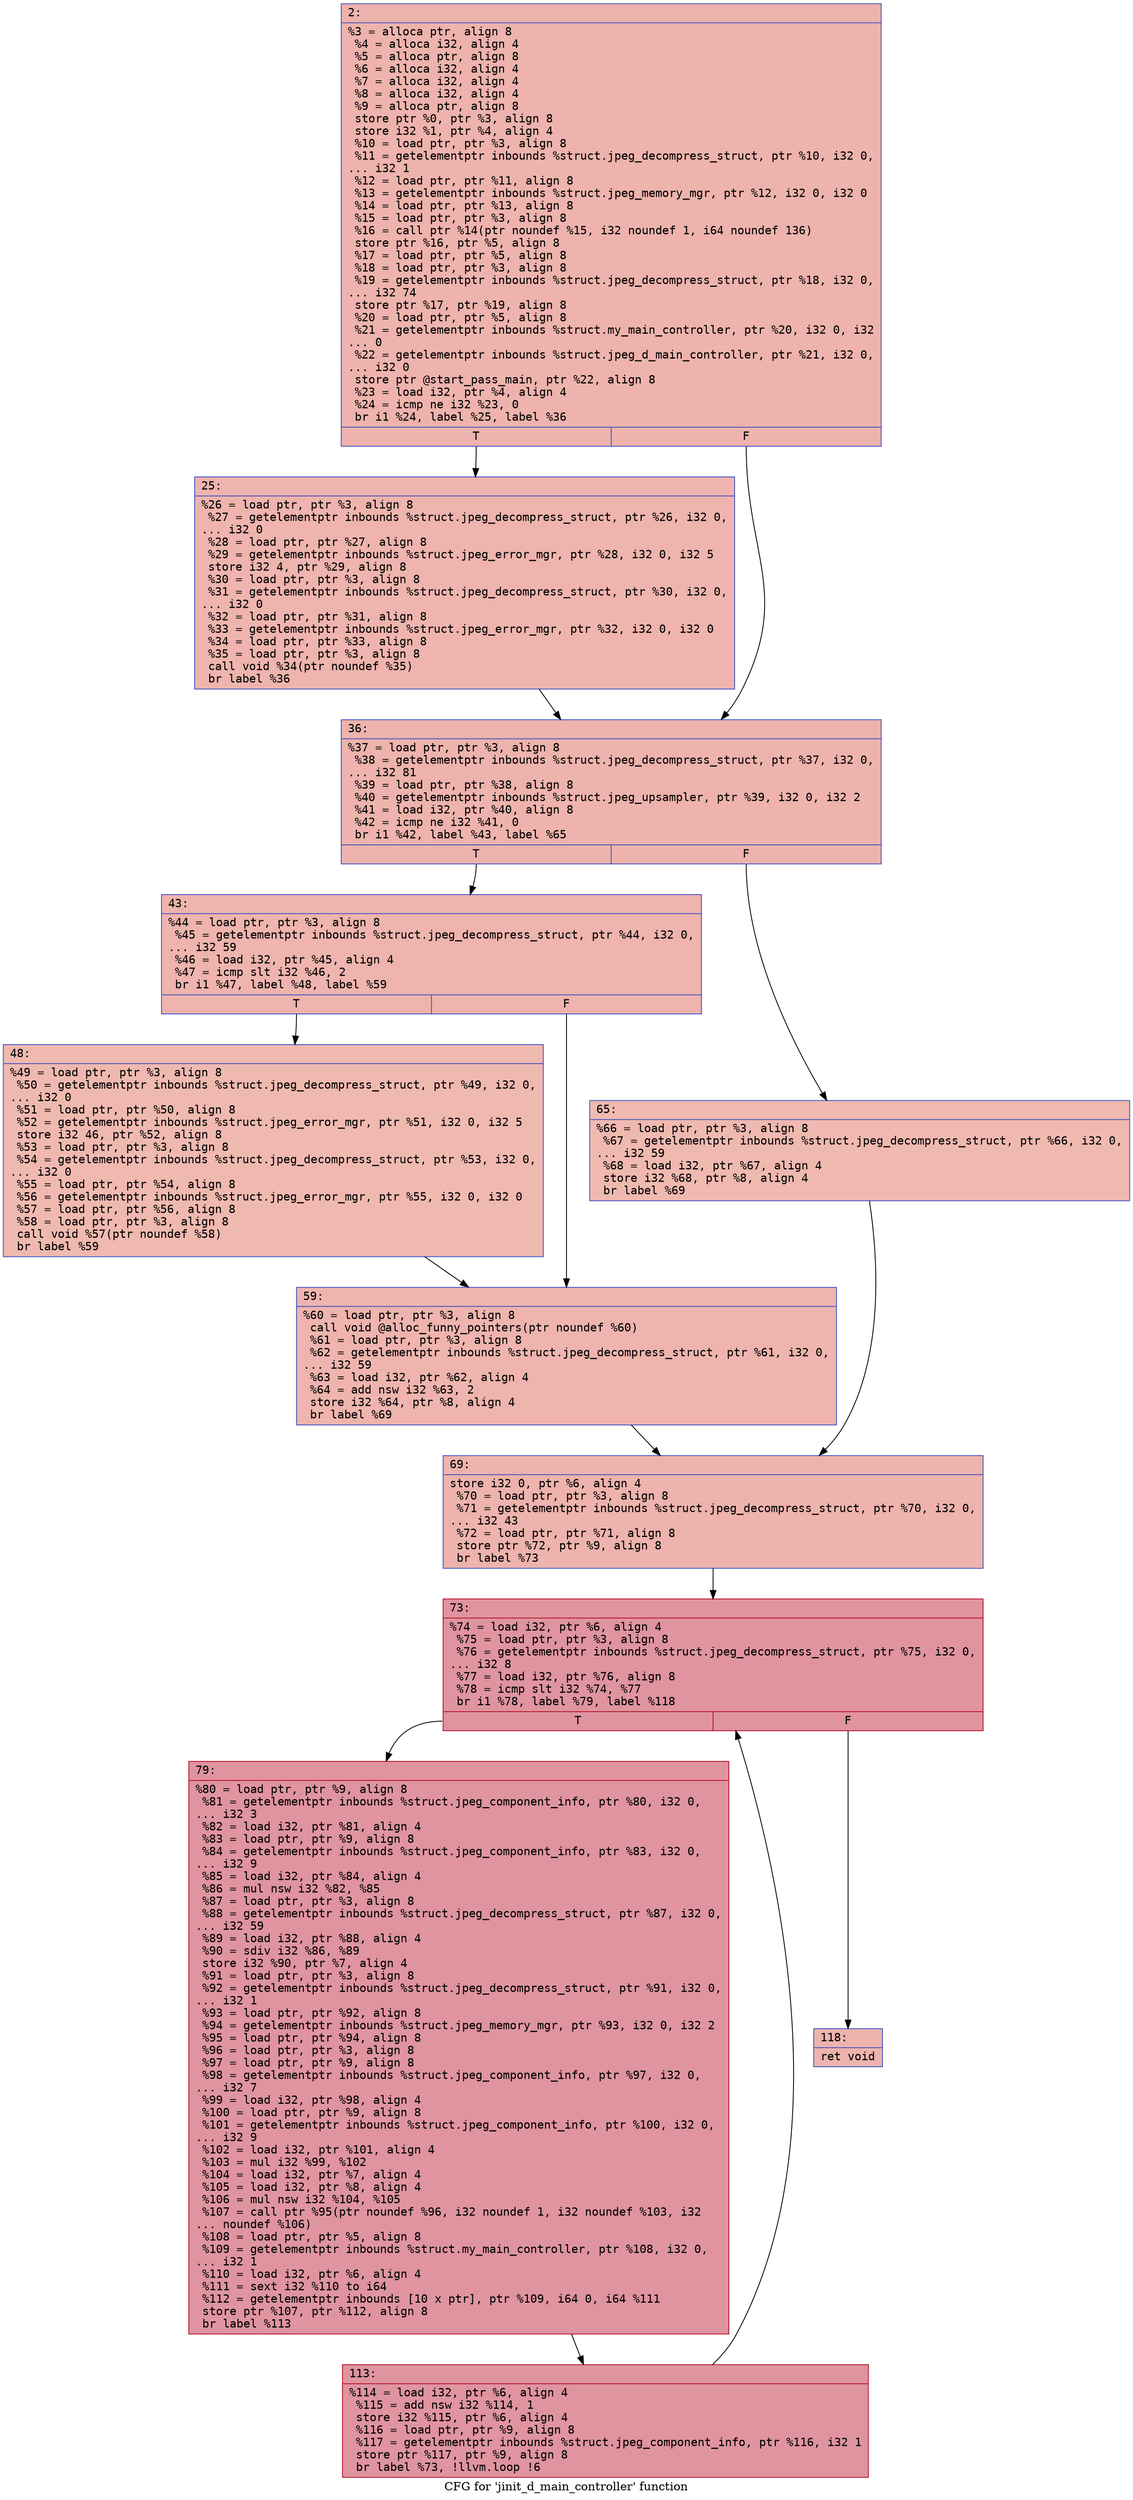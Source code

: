 digraph "CFG for 'jinit_d_main_controller' function" {
	label="CFG for 'jinit_d_main_controller' function";

	Node0x600001999f40 [shape=record,color="#3d50c3ff", style=filled, fillcolor="#d6524470" fontname="Courier",label="{2:\l|  %3 = alloca ptr, align 8\l  %4 = alloca i32, align 4\l  %5 = alloca ptr, align 8\l  %6 = alloca i32, align 4\l  %7 = alloca i32, align 4\l  %8 = alloca i32, align 4\l  %9 = alloca ptr, align 8\l  store ptr %0, ptr %3, align 8\l  store i32 %1, ptr %4, align 4\l  %10 = load ptr, ptr %3, align 8\l  %11 = getelementptr inbounds %struct.jpeg_decompress_struct, ptr %10, i32 0,\l... i32 1\l  %12 = load ptr, ptr %11, align 8\l  %13 = getelementptr inbounds %struct.jpeg_memory_mgr, ptr %12, i32 0, i32 0\l  %14 = load ptr, ptr %13, align 8\l  %15 = load ptr, ptr %3, align 8\l  %16 = call ptr %14(ptr noundef %15, i32 noundef 1, i64 noundef 136)\l  store ptr %16, ptr %5, align 8\l  %17 = load ptr, ptr %5, align 8\l  %18 = load ptr, ptr %3, align 8\l  %19 = getelementptr inbounds %struct.jpeg_decompress_struct, ptr %18, i32 0,\l... i32 74\l  store ptr %17, ptr %19, align 8\l  %20 = load ptr, ptr %5, align 8\l  %21 = getelementptr inbounds %struct.my_main_controller, ptr %20, i32 0, i32\l... 0\l  %22 = getelementptr inbounds %struct.jpeg_d_main_controller, ptr %21, i32 0,\l... i32 0\l  store ptr @start_pass_main, ptr %22, align 8\l  %23 = load i32, ptr %4, align 4\l  %24 = icmp ne i32 %23, 0\l  br i1 %24, label %25, label %36\l|{<s0>T|<s1>F}}"];
	Node0x600001999f40:s0 -> Node0x600001999f90[tooltip="2 -> 25\nProbability 62.50%" ];
	Node0x600001999f40:s1 -> Node0x600001999fe0[tooltip="2 -> 36\nProbability 37.50%" ];
	Node0x600001999f90 [shape=record,color="#3d50c3ff", style=filled, fillcolor="#d8564670" fontname="Courier",label="{25:\l|  %26 = load ptr, ptr %3, align 8\l  %27 = getelementptr inbounds %struct.jpeg_decompress_struct, ptr %26, i32 0,\l... i32 0\l  %28 = load ptr, ptr %27, align 8\l  %29 = getelementptr inbounds %struct.jpeg_error_mgr, ptr %28, i32 0, i32 5\l  store i32 4, ptr %29, align 8\l  %30 = load ptr, ptr %3, align 8\l  %31 = getelementptr inbounds %struct.jpeg_decompress_struct, ptr %30, i32 0,\l... i32 0\l  %32 = load ptr, ptr %31, align 8\l  %33 = getelementptr inbounds %struct.jpeg_error_mgr, ptr %32, i32 0, i32 0\l  %34 = load ptr, ptr %33, align 8\l  %35 = load ptr, ptr %3, align 8\l  call void %34(ptr noundef %35)\l  br label %36\l}"];
	Node0x600001999f90 -> Node0x600001999fe0[tooltip="25 -> 36\nProbability 100.00%" ];
	Node0x600001999fe0 [shape=record,color="#3d50c3ff", style=filled, fillcolor="#d6524470" fontname="Courier",label="{36:\l|  %37 = load ptr, ptr %3, align 8\l  %38 = getelementptr inbounds %struct.jpeg_decompress_struct, ptr %37, i32 0,\l... i32 81\l  %39 = load ptr, ptr %38, align 8\l  %40 = getelementptr inbounds %struct.jpeg_upsampler, ptr %39, i32 0, i32 2\l  %41 = load i32, ptr %40, align 8\l  %42 = icmp ne i32 %41, 0\l  br i1 %42, label %43, label %65\l|{<s0>T|<s1>F}}"];
	Node0x600001999fe0:s0 -> Node0x60000199a030[tooltip="36 -> 43\nProbability 62.50%" ];
	Node0x600001999fe0:s1 -> Node0x60000199a120[tooltip="36 -> 65\nProbability 37.50%" ];
	Node0x60000199a030 [shape=record,color="#3d50c3ff", style=filled, fillcolor="#d8564670" fontname="Courier",label="{43:\l|  %44 = load ptr, ptr %3, align 8\l  %45 = getelementptr inbounds %struct.jpeg_decompress_struct, ptr %44, i32 0,\l... i32 59\l  %46 = load i32, ptr %45, align 4\l  %47 = icmp slt i32 %46, 2\l  br i1 %47, label %48, label %59\l|{<s0>T|<s1>F}}"];
	Node0x60000199a030:s0 -> Node0x60000199a080[tooltip="43 -> 48\nProbability 50.00%" ];
	Node0x60000199a030:s1 -> Node0x60000199a0d0[tooltip="43 -> 59\nProbability 50.00%" ];
	Node0x60000199a080 [shape=record,color="#3d50c3ff", style=filled, fillcolor="#de614d70" fontname="Courier",label="{48:\l|  %49 = load ptr, ptr %3, align 8\l  %50 = getelementptr inbounds %struct.jpeg_decompress_struct, ptr %49, i32 0,\l... i32 0\l  %51 = load ptr, ptr %50, align 8\l  %52 = getelementptr inbounds %struct.jpeg_error_mgr, ptr %51, i32 0, i32 5\l  store i32 46, ptr %52, align 8\l  %53 = load ptr, ptr %3, align 8\l  %54 = getelementptr inbounds %struct.jpeg_decompress_struct, ptr %53, i32 0,\l... i32 0\l  %55 = load ptr, ptr %54, align 8\l  %56 = getelementptr inbounds %struct.jpeg_error_mgr, ptr %55, i32 0, i32 0\l  %57 = load ptr, ptr %56, align 8\l  %58 = load ptr, ptr %3, align 8\l  call void %57(ptr noundef %58)\l  br label %59\l}"];
	Node0x60000199a080 -> Node0x60000199a0d0[tooltip="48 -> 59\nProbability 100.00%" ];
	Node0x60000199a0d0 [shape=record,color="#3d50c3ff", style=filled, fillcolor="#d8564670" fontname="Courier",label="{59:\l|  %60 = load ptr, ptr %3, align 8\l  call void @alloc_funny_pointers(ptr noundef %60)\l  %61 = load ptr, ptr %3, align 8\l  %62 = getelementptr inbounds %struct.jpeg_decompress_struct, ptr %61, i32 0,\l... i32 59\l  %63 = load i32, ptr %62, align 4\l  %64 = add nsw i32 %63, 2\l  store i32 %64, ptr %8, align 4\l  br label %69\l}"];
	Node0x60000199a0d0 -> Node0x60000199a170[tooltip="59 -> 69\nProbability 100.00%" ];
	Node0x60000199a120 [shape=record,color="#3d50c3ff", style=filled, fillcolor="#de614d70" fontname="Courier",label="{65:\l|  %66 = load ptr, ptr %3, align 8\l  %67 = getelementptr inbounds %struct.jpeg_decompress_struct, ptr %66, i32 0,\l... i32 59\l  %68 = load i32, ptr %67, align 4\l  store i32 %68, ptr %8, align 4\l  br label %69\l}"];
	Node0x60000199a120 -> Node0x60000199a170[tooltip="65 -> 69\nProbability 100.00%" ];
	Node0x60000199a170 [shape=record,color="#3d50c3ff", style=filled, fillcolor="#d6524470" fontname="Courier",label="{69:\l|  store i32 0, ptr %6, align 4\l  %70 = load ptr, ptr %3, align 8\l  %71 = getelementptr inbounds %struct.jpeg_decompress_struct, ptr %70, i32 0,\l... i32 43\l  %72 = load ptr, ptr %71, align 8\l  store ptr %72, ptr %9, align 8\l  br label %73\l}"];
	Node0x60000199a170 -> Node0x60000199a1c0[tooltip="69 -> 73\nProbability 100.00%" ];
	Node0x60000199a1c0 [shape=record,color="#b70d28ff", style=filled, fillcolor="#b70d2870" fontname="Courier",label="{73:\l|  %74 = load i32, ptr %6, align 4\l  %75 = load ptr, ptr %3, align 8\l  %76 = getelementptr inbounds %struct.jpeg_decompress_struct, ptr %75, i32 0,\l... i32 8\l  %77 = load i32, ptr %76, align 8\l  %78 = icmp slt i32 %74, %77\l  br i1 %78, label %79, label %118\l|{<s0>T|<s1>F}}"];
	Node0x60000199a1c0:s0 -> Node0x60000199a210[tooltip="73 -> 79\nProbability 96.88%" ];
	Node0x60000199a1c0:s1 -> Node0x60000199a2b0[tooltip="73 -> 118\nProbability 3.12%" ];
	Node0x60000199a210 [shape=record,color="#b70d28ff", style=filled, fillcolor="#b70d2870" fontname="Courier",label="{79:\l|  %80 = load ptr, ptr %9, align 8\l  %81 = getelementptr inbounds %struct.jpeg_component_info, ptr %80, i32 0,\l... i32 3\l  %82 = load i32, ptr %81, align 4\l  %83 = load ptr, ptr %9, align 8\l  %84 = getelementptr inbounds %struct.jpeg_component_info, ptr %83, i32 0,\l... i32 9\l  %85 = load i32, ptr %84, align 4\l  %86 = mul nsw i32 %82, %85\l  %87 = load ptr, ptr %3, align 8\l  %88 = getelementptr inbounds %struct.jpeg_decompress_struct, ptr %87, i32 0,\l... i32 59\l  %89 = load i32, ptr %88, align 4\l  %90 = sdiv i32 %86, %89\l  store i32 %90, ptr %7, align 4\l  %91 = load ptr, ptr %3, align 8\l  %92 = getelementptr inbounds %struct.jpeg_decompress_struct, ptr %91, i32 0,\l... i32 1\l  %93 = load ptr, ptr %92, align 8\l  %94 = getelementptr inbounds %struct.jpeg_memory_mgr, ptr %93, i32 0, i32 2\l  %95 = load ptr, ptr %94, align 8\l  %96 = load ptr, ptr %3, align 8\l  %97 = load ptr, ptr %9, align 8\l  %98 = getelementptr inbounds %struct.jpeg_component_info, ptr %97, i32 0,\l... i32 7\l  %99 = load i32, ptr %98, align 4\l  %100 = load ptr, ptr %9, align 8\l  %101 = getelementptr inbounds %struct.jpeg_component_info, ptr %100, i32 0,\l... i32 9\l  %102 = load i32, ptr %101, align 4\l  %103 = mul i32 %99, %102\l  %104 = load i32, ptr %7, align 4\l  %105 = load i32, ptr %8, align 4\l  %106 = mul nsw i32 %104, %105\l  %107 = call ptr %95(ptr noundef %96, i32 noundef 1, i32 noundef %103, i32\l... noundef %106)\l  %108 = load ptr, ptr %5, align 8\l  %109 = getelementptr inbounds %struct.my_main_controller, ptr %108, i32 0,\l... i32 1\l  %110 = load i32, ptr %6, align 4\l  %111 = sext i32 %110 to i64\l  %112 = getelementptr inbounds [10 x ptr], ptr %109, i64 0, i64 %111\l  store ptr %107, ptr %112, align 8\l  br label %113\l}"];
	Node0x60000199a210 -> Node0x60000199a260[tooltip="79 -> 113\nProbability 100.00%" ];
	Node0x60000199a260 [shape=record,color="#b70d28ff", style=filled, fillcolor="#b70d2870" fontname="Courier",label="{113:\l|  %114 = load i32, ptr %6, align 4\l  %115 = add nsw i32 %114, 1\l  store i32 %115, ptr %6, align 4\l  %116 = load ptr, ptr %9, align 8\l  %117 = getelementptr inbounds %struct.jpeg_component_info, ptr %116, i32 1\l  store ptr %117, ptr %9, align 8\l  br label %73, !llvm.loop !6\l}"];
	Node0x60000199a260 -> Node0x60000199a1c0[tooltip="113 -> 73\nProbability 100.00%" ];
	Node0x60000199a2b0 [shape=record,color="#3d50c3ff", style=filled, fillcolor="#d6524470" fontname="Courier",label="{118:\l|  ret void\l}"];
}
